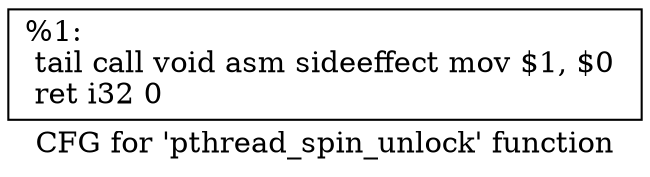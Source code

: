 digraph "CFG for 'pthread_spin_unlock' function" {
	label="CFG for 'pthread_spin_unlock' function";

	Node0x1fb17d0 [shape=record,label="{%1:\l  tail call void asm sideeffect mov $1, $0 \l  ret i32 0\l}"];
}
